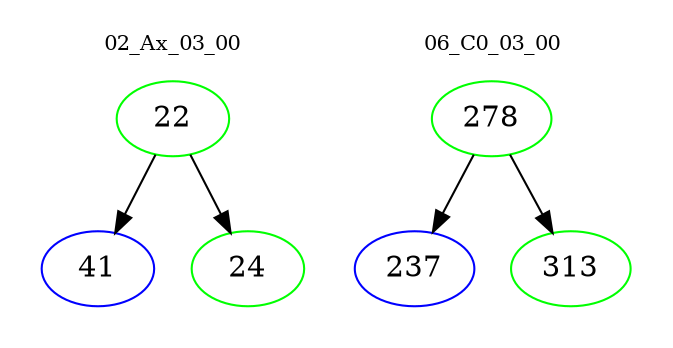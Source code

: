 digraph{
subgraph cluster_0 {
color = white
label = "02_Ax_03_00";
fontsize=10;
T0_22 [label="22", color="green"]
T0_22 -> T0_41 [color="black"]
T0_41 [label="41", color="blue"]
T0_22 -> T0_24 [color="black"]
T0_24 [label="24", color="green"]
}
subgraph cluster_1 {
color = white
label = "06_C0_03_00";
fontsize=10;
T1_278 [label="278", color="green"]
T1_278 -> T1_237 [color="black"]
T1_237 [label="237", color="blue"]
T1_278 -> T1_313 [color="black"]
T1_313 [label="313", color="green"]
}
}
